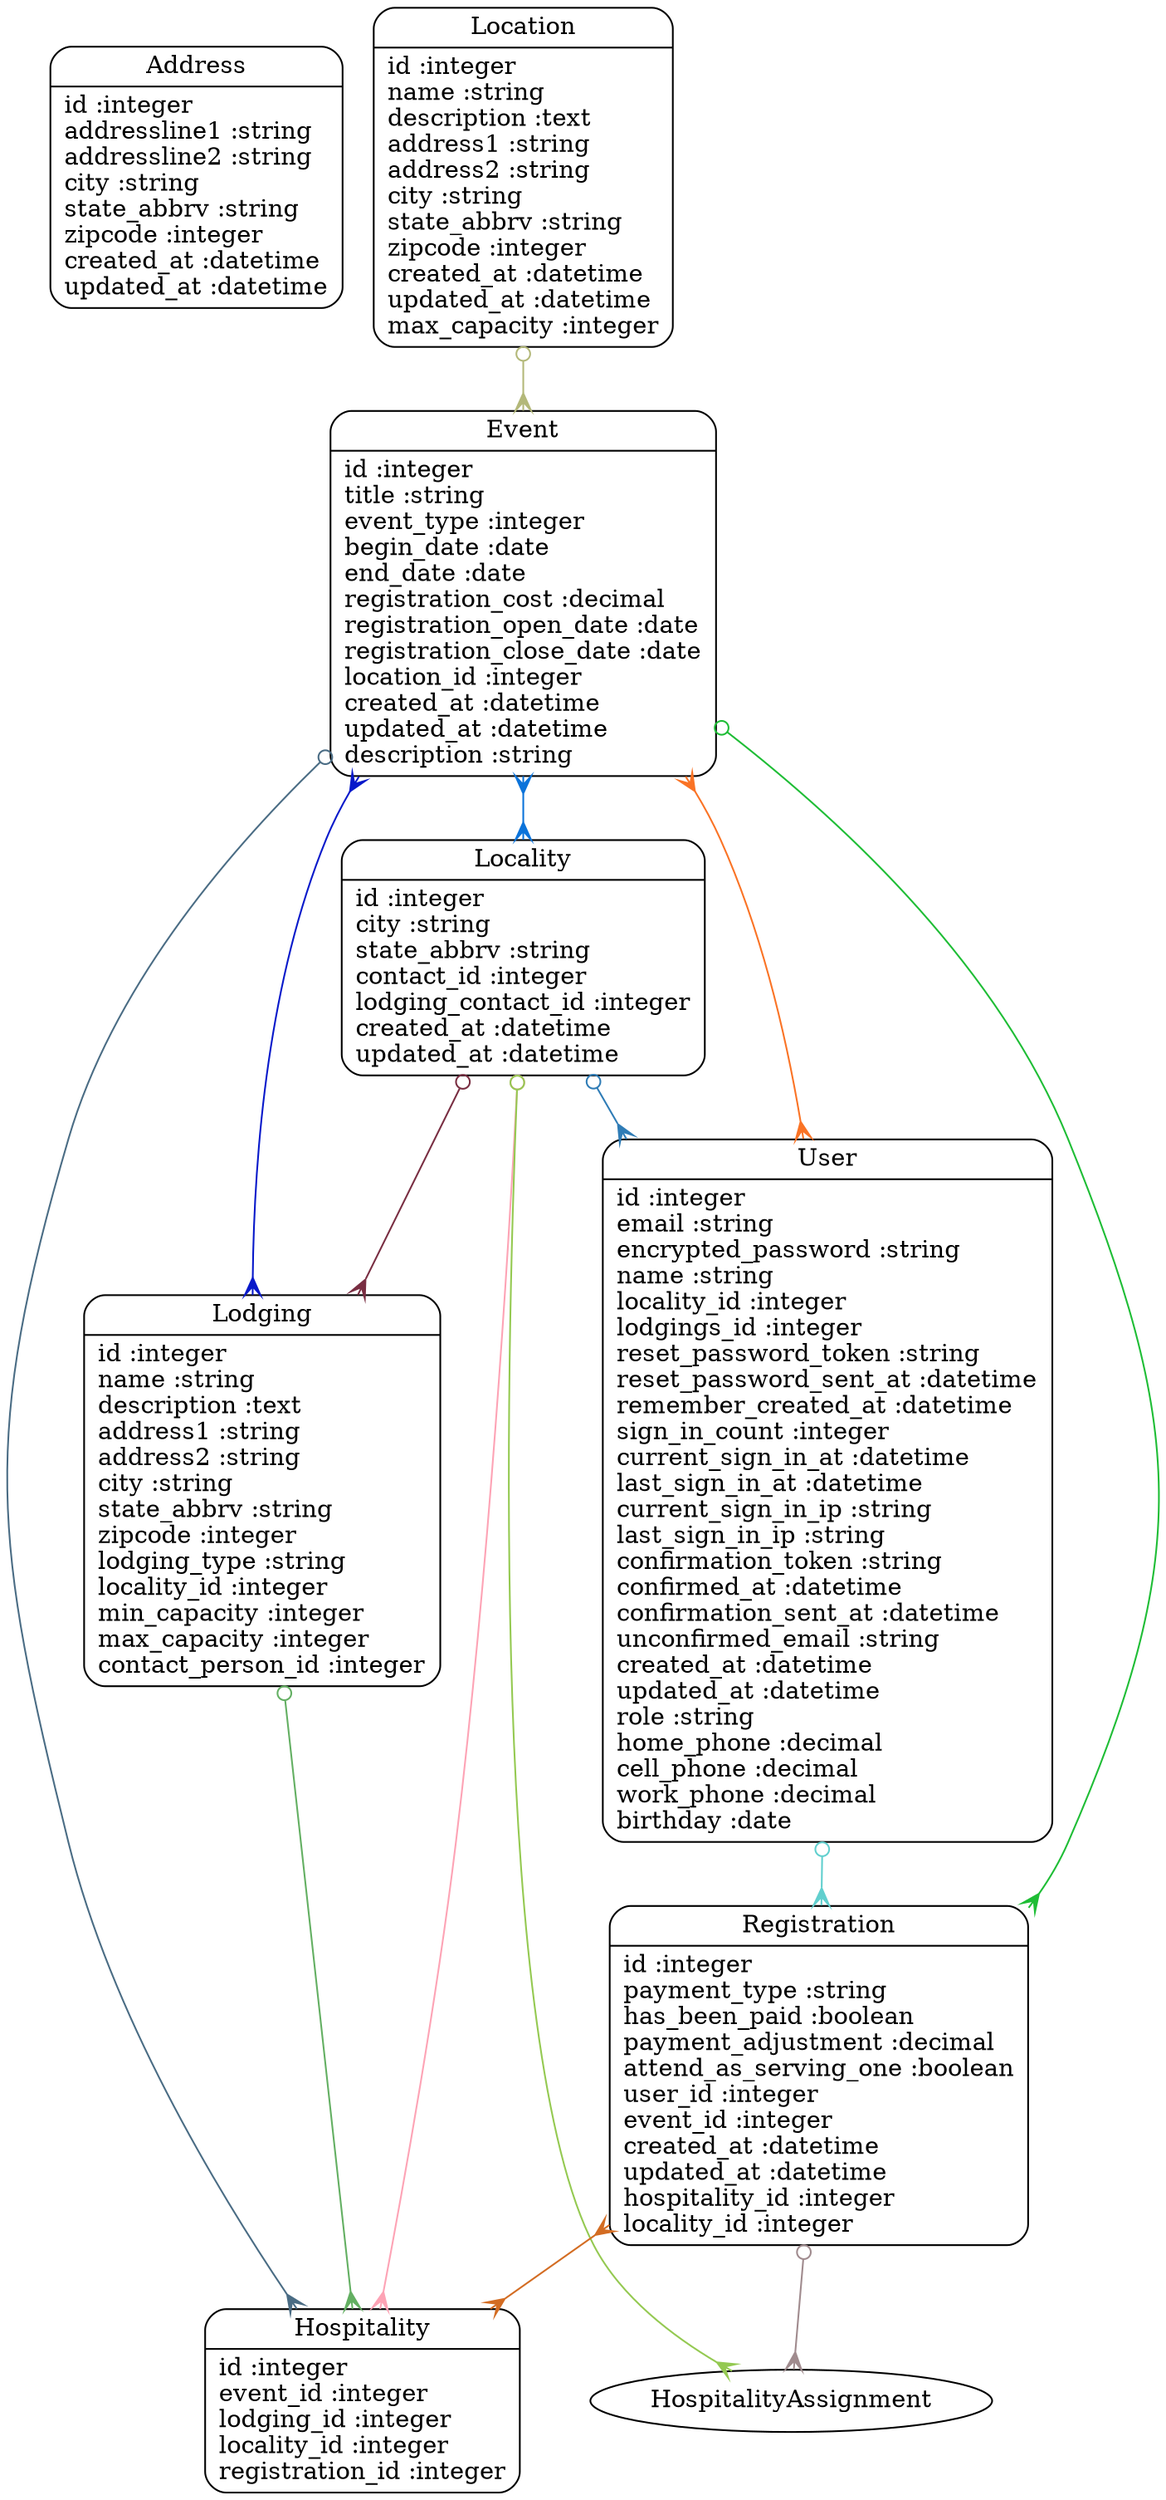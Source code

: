 digraph models_diagram {
	graph[overlap=false, splines=true]
	"Address" [shape=Mrecord, label="{Address|id :integer\laddressline1 :string\laddressline2 :string\lcity :string\lstate_abbrv :string\lzipcode :integer\lcreated_at :datetime\lupdated_at :datetime\l}"]
	"Event" [shape=Mrecord, label="{Event|id :integer\ltitle :string\levent_type :integer\lbegin_date :date\lend_date :date\lregistration_cost :decimal\lregistration_open_date :date\lregistration_close_date :date\llocation_id :integer\lcreated_at :datetime\lupdated_at :datetime\ldescription :string\l}"]
	"Hospitality" [shape=Mrecord, label="{Hospitality|id :integer\levent_id :integer\llodging_id :integer\llocality_id :integer\lregistration_id :integer\l}"]
	"Locality" [shape=Mrecord, label="{Locality|id :integer\lcity :string\lstate_abbrv :string\lcontact_id :integer\llodging_contact_id :integer\lcreated_at :datetime\lupdated_at :datetime\l}"]
	"Location" [shape=Mrecord, label="{Location|id :integer\lname :string\ldescription :text\laddress1 :string\laddress2 :string\lcity :string\lstate_abbrv :string\lzipcode :integer\lcreated_at :datetime\lupdated_at :datetime\lmax_capacity :integer\l}"]
	"Lodging" [shape=Mrecord, label="{Lodging|id :integer\lname :string\ldescription :text\laddress1 :string\laddress2 :string\lcity :string\lstate_abbrv :string\lzipcode :integer\llodging_type :string\llocality_id :integer\lmin_capacity :integer\lmax_capacity :integer\lcontact_person_id :integer\l}"]
	"Registration" [shape=Mrecord, label="{Registration|id :integer\lpayment_type :string\lhas_been_paid :boolean\lpayment_adjustment :decimal\lattend_as_serving_one :boolean\luser_id :integer\levent_id :integer\lcreated_at :datetime\lupdated_at :datetime\lhospitality_id :integer\llocality_id :integer\l}"]
	"User" [shape=Mrecord, label="{User|id :integer\lemail :string\lencrypted_password :string\lname :string\llocality_id :integer\llodgings_id :integer\lreset_password_token :string\lreset_password_sent_at :datetime\lremember_created_at :datetime\lsign_in_count :integer\lcurrent_sign_in_at :datetime\llast_sign_in_at :datetime\lcurrent_sign_in_ip :string\llast_sign_in_ip :string\lconfirmation_token :string\lconfirmed_at :datetime\lconfirmation_sent_at :datetime\lunconfirmed_email :string\lcreated_at :datetime\lupdated_at :datetime\lrole :string\lhome_phone :decimal\lcell_phone :decimal\lwork_phone :decimal\lbirthday :date\l}"]
	"Event" -> "Registration" [arrowtail=odot, arrowhead=crow, dir=both color="#1EBD35"]
	"Event" -> "User" [arrowtail=crow, arrowhead=crow, dir=both color="#FA7325"]
	"Event" -> "Locality" [arrowtail=crow, arrowhead=crow, dir=both color="#0B73DA"]
	"Event" -> "Hospitality" [arrowtail=odot, arrowhead=crow, dir=both color="#4A6C84"]
	"Event" -> "Lodging" [arrowtail=crow, arrowhead=crow, dir=both color="#0718CA"]
	"Locality" -> "User" [arrowtail=odot, arrowhead=crow, dir=both color="#2F7CB6"]
	"Locality" -> "HospitalityAssignment" [arrowtail=odot, arrowhead=crow, dir=both color="#94C951"]
	"Locality" -> "Lodging" [arrowtail=odot, arrowhead=crow, dir=both color="#792E42"]
	"Locality" -> "Hospitality" [arrowtail=odot, arrowhead=crow, dir=both color="#FDA3B5"]
	"Location" -> "Event" [arrowtail=odot, arrowhead=crow, dir=both color="#B3B879"]
	"Lodging" -> "Hospitality" [arrowtail=odot, arrowhead=crow, dir=both color="#63AF62"]
	"Registration" -> "HospitalityAssignment" [arrowtail=odot, arrowhead=crow, dir=both color="#A08B8E"]
	"Registration" -> "Hospitality" [arrowtail=crow, arrowhead=crow, dir=both color="#D36C22"]
	"User" -> "Registration" [arrowtail=odot, arrowhead=crow, dir=both color="#61CFCE"]
}
